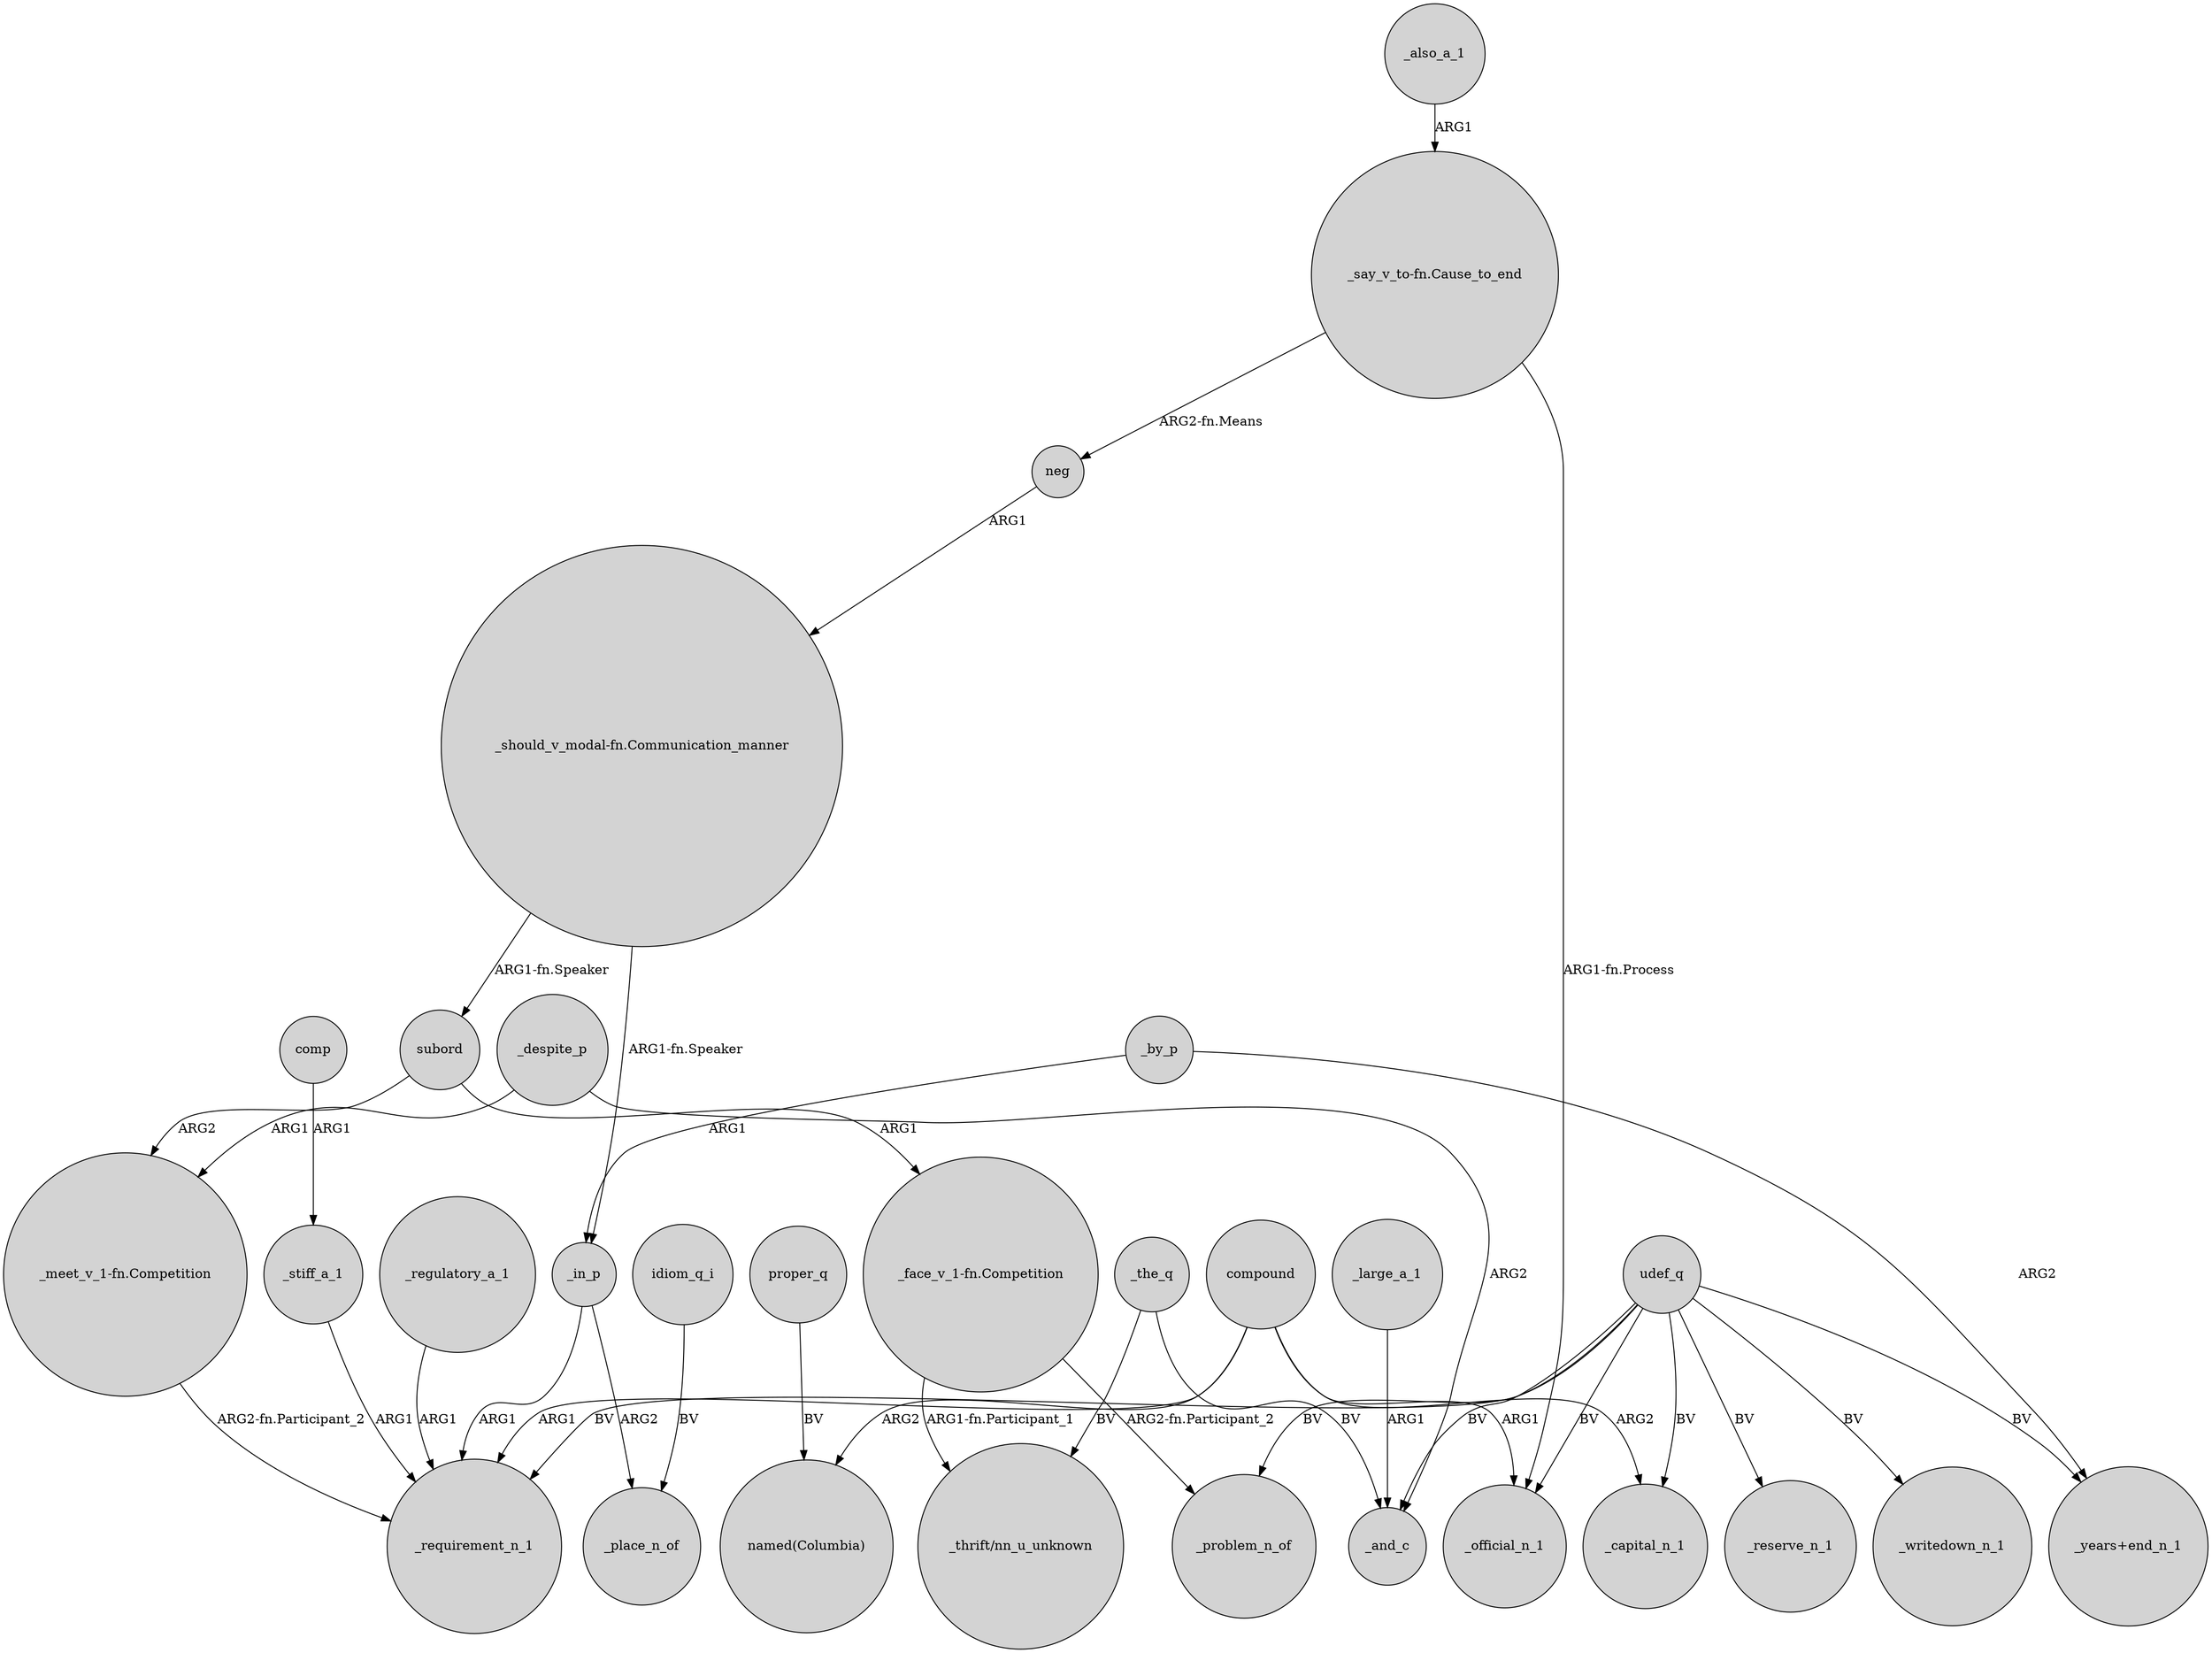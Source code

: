 digraph {
	node [shape=circle style=filled]
	subord -> "_face_v_1-fn.Competition" [label=ARG1]
	"_say_v_to-fn.Cause_to_end" -> _official_n_1 [label="ARG1-fn.Process"]
	udef_q -> _reserve_n_1 [label=BV]
	_in_p -> _requirement_n_1 [label=ARG1]
	udef_q -> _problem_n_of [label=BV]
	_the_q -> _and_c [label=BV]
	_regulatory_a_1 -> _requirement_n_1 [label=ARG1]
	_by_p -> _in_p [label=ARG1]
	"_face_v_1-fn.Competition" -> "_thrift/nn_u_unknown" [label="ARG1-fn.Participant_1"]
	_by_p -> "_years+end_n_1" [label=ARG2]
	"_should_v_modal-fn.Communication_manner" -> _in_p [label="ARG1-fn.Speaker"]
	comp -> _stiff_a_1 [label=ARG1]
	udef_q -> _and_c [label=BV]
	compound -> "named(Columbia)" [label=ARG2]
	_also_a_1 -> "_say_v_to-fn.Cause_to_end" [label=ARG1]
	"_say_v_to-fn.Cause_to_end" -> neg [label="ARG2-fn.Means"]
	_the_q -> "_thrift/nn_u_unknown" [label=BV]
	"_should_v_modal-fn.Communication_manner" -> subord [label="ARG1-fn.Speaker"]
	_large_a_1 -> _and_c [label=ARG1]
	"_face_v_1-fn.Competition" -> _problem_n_of [label="ARG2-fn.Participant_2"]
	udef_q -> _requirement_n_1 [label=BV]
	udef_q -> _capital_n_1 [label=BV]
	_despite_p -> _and_c [label=ARG2]
	_despite_p -> "_meet_v_1-fn.Competition" [label=ARG1]
	"_meet_v_1-fn.Competition" -> _requirement_n_1 [label="ARG2-fn.Participant_2"]
	compound -> _official_n_1 [label=ARG1]
	udef_q -> "_years+end_n_1" [label=BV]
	proper_q -> "named(Columbia)" [label=BV]
	_in_p -> _place_n_of [label=ARG2]
	neg -> "_should_v_modal-fn.Communication_manner" [label=ARG1]
	compound -> _capital_n_1 [label=ARG2]
	udef_q -> _official_n_1 [label=BV]
	idiom_q_i -> _place_n_of [label=BV]
	subord -> "_meet_v_1-fn.Competition" [label=ARG2]
	udef_q -> _writedown_n_1 [label=BV]
	compound -> _requirement_n_1 [label=ARG1]
	_stiff_a_1 -> _requirement_n_1 [label=ARG1]
}

